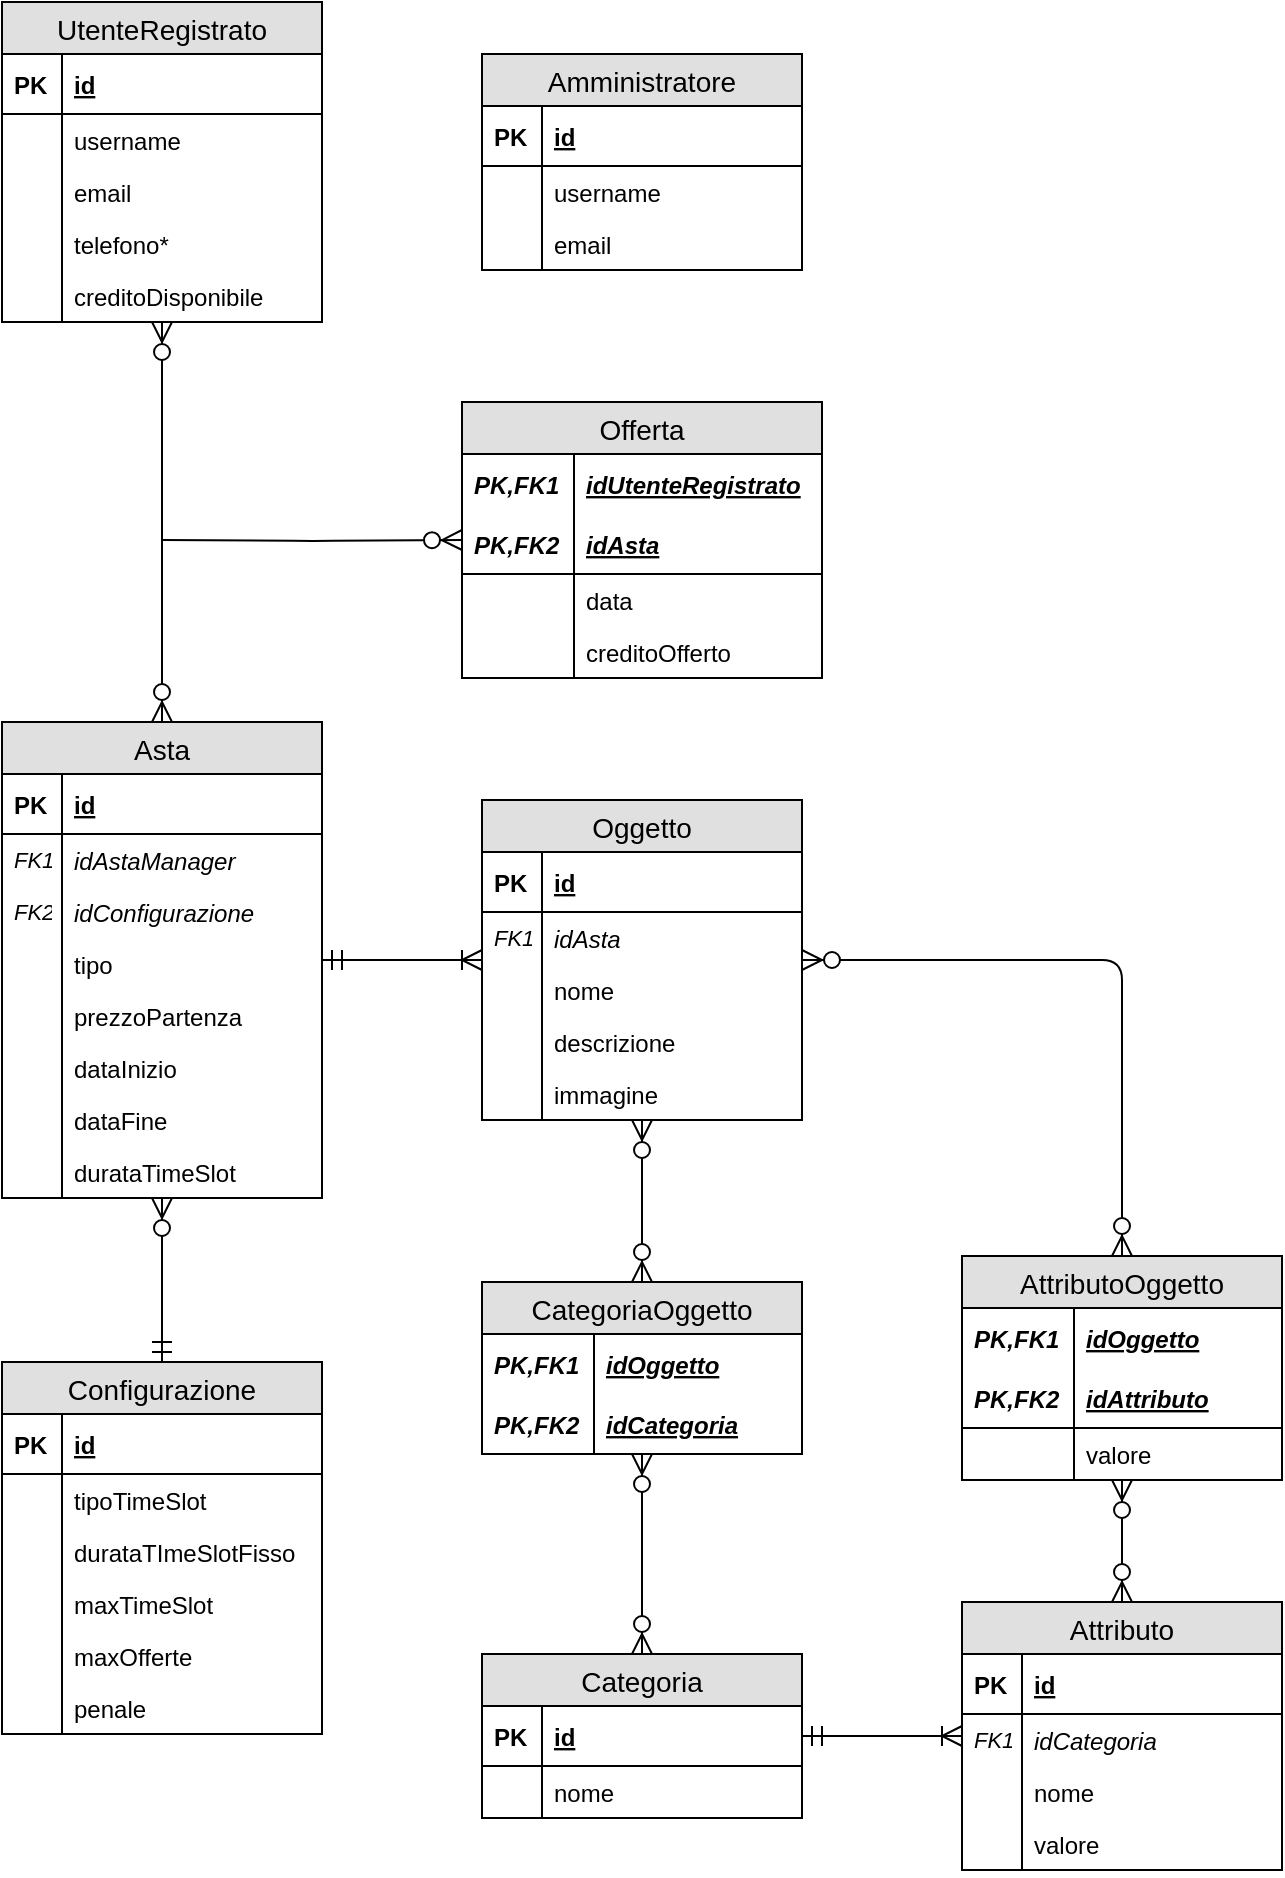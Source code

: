<mxfile version="12.7.2" type="device"><diagram id="C5RBs43oDa-KdzZeNtuy" name="Page-1"><mxGraphModel dx="868" dy="457" grid="1" gridSize="10" guides="1" tooltips="1" connect="1" arrows="1" fold="1" page="1" pageScale="1" pageWidth="827" pageHeight="1169" math="0" shadow="0"><root><mxCell id="WIyWlLk6GJQsqaUBKTNV-0"/><mxCell id="WIyWlLk6GJQsqaUBKTNV-1" parent="WIyWlLk6GJQsqaUBKTNV-0"/><mxCell id="tGRPz1rFkLAuQkb3F8Mq-1" value="UtenteRegistrato" style="swimlane;fontStyle=0;childLayout=stackLayout;horizontal=1;startSize=26;fillColor=#e0e0e0;horizontalStack=0;resizeParent=1;resizeParentMax=0;resizeLast=0;collapsible=1;marginBottom=0;swimlaneFillColor=#ffffff;align=center;fontSize=14;" vertex="1" parent="WIyWlLk6GJQsqaUBKTNV-1"><mxGeometry x="40" y="40" width="160" height="160" as="geometry"><mxRectangle x="160" y="270" width="140" height="26" as="alternateBounds"/></mxGeometry></mxCell><mxCell id="tGRPz1rFkLAuQkb3F8Mq-2" value="id" style="shape=partialRectangle;top=0;left=0;right=0;bottom=1;align=left;verticalAlign=middle;fillColor=none;spacingLeft=34;spacingRight=4;overflow=hidden;rotatable=0;points=[[0,0.5],[1,0.5]];portConstraint=eastwest;dropTarget=0;fontStyle=5;fontSize=12;" vertex="1" parent="tGRPz1rFkLAuQkb3F8Mq-1"><mxGeometry y="26" width="160" height="30" as="geometry"/></mxCell><mxCell id="tGRPz1rFkLAuQkb3F8Mq-3" value="PK" style="shape=partialRectangle;top=0;left=0;bottom=0;fillColor=none;align=left;verticalAlign=middle;spacingLeft=4;spacingRight=4;overflow=hidden;rotatable=0;points=[];portConstraint=eastwest;part=1;fontSize=12;fontStyle=1" vertex="1" connectable="0" parent="tGRPz1rFkLAuQkb3F8Mq-2"><mxGeometry width="30" height="30" as="geometry"/></mxCell><mxCell id="tGRPz1rFkLAuQkb3F8Mq-4" value="username" style="shape=partialRectangle;top=0;left=0;right=0;bottom=0;align=left;verticalAlign=top;fillColor=none;spacingLeft=34;spacingRight=4;overflow=hidden;rotatable=0;points=[[0,0.5],[1,0.5]];portConstraint=eastwest;dropTarget=0;fontSize=12;" vertex="1" parent="tGRPz1rFkLAuQkb3F8Mq-1"><mxGeometry y="56" width="160" height="26" as="geometry"/></mxCell><mxCell id="tGRPz1rFkLAuQkb3F8Mq-5" value="" style="shape=partialRectangle;top=0;left=0;bottom=0;fillColor=none;align=left;verticalAlign=top;spacingLeft=4;spacingRight=4;overflow=hidden;rotatable=0;points=[];portConstraint=eastwest;part=1;fontSize=12;" vertex="1" connectable="0" parent="tGRPz1rFkLAuQkb3F8Mq-4"><mxGeometry width="30" height="26" as="geometry"/></mxCell><mxCell id="tGRPz1rFkLAuQkb3F8Mq-6" value="email" style="shape=partialRectangle;top=0;left=0;right=0;bottom=0;align=left;verticalAlign=top;fillColor=none;spacingLeft=34;spacingRight=4;overflow=hidden;rotatable=0;points=[[0,0.5],[1,0.5]];portConstraint=eastwest;dropTarget=0;fontSize=12;" vertex="1" parent="tGRPz1rFkLAuQkb3F8Mq-1"><mxGeometry y="82" width="160" height="26" as="geometry"/></mxCell><mxCell id="tGRPz1rFkLAuQkb3F8Mq-7" value="" style="shape=partialRectangle;top=0;left=0;bottom=0;fillColor=none;align=left;verticalAlign=top;spacingLeft=4;spacingRight=4;overflow=hidden;rotatable=0;points=[];portConstraint=eastwest;part=1;fontSize=12;" vertex="1" connectable="0" parent="tGRPz1rFkLAuQkb3F8Mq-6"><mxGeometry width="30" height="26" as="geometry"/></mxCell><mxCell id="tGRPz1rFkLAuQkb3F8Mq-8" value="telefono*" style="shape=partialRectangle;top=0;left=0;right=0;bottom=0;align=left;verticalAlign=top;fillColor=none;spacingLeft=34;spacingRight=4;overflow=hidden;rotatable=0;points=[[0,0.5],[1,0.5]];portConstraint=eastwest;dropTarget=0;fontSize=12;" vertex="1" parent="tGRPz1rFkLAuQkb3F8Mq-1"><mxGeometry y="108" width="160" height="26" as="geometry"/></mxCell><mxCell id="tGRPz1rFkLAuQkb3F8Mq-9" value="" style="shape=partialRectangle;top=0;left=0;bottom=0;fillColor=none;align=left;verticalAlign=top;spacingLeft=4;spacingRight=4;overflow=hidden;rotatable=0;points=[];portConstraint=eastwest;part=1;fontSize=12;" vertex="1" connectable="0" parent="tGRPz1rFkLAuQkb3F8Mq-8"><mxGeometry width="30" height="26" as="geometry"/></mxCell><mxCell id="tGRPz1rFkLAuQkb3F8Mq-180" value="creditoDisponibile" style="shape=partialRectangle;top=0;left=0;right=0;bottom=0;align=left;verticalAlign=top;fillColor=none;spacingLeft=34;spacingRight=4;overflow=hidden;rotatable=0;points=[[0,0.5],[1,0.5]];portConstraint=eastwest;dropTarget=0;fontSize=12;" vertex="1" parent="tGRPz1rFkLAuQkb3F8Mq-1"><mxGeometry y="134" width="160" height="26" as="geometry"/></mxCell><mxCell id="tGRPz1rFkLAuQkb3F8Mq-181" value="" style="shape=partialRectangle;top=0;left=0;bottom=0;fillColor=none;align=left;verticalAlign=top;spacingLeft=4;spacingRight=4;overflow=hidden;rotatable=0;points=[];portConstraint=eastwest;part=1;fontSize=12;" vertex="1" connectable="0" parent="tGRPz1rFkLAuQkb3F8Mq-180"><mxGeometry width="30" height="26" as="geometry"/></mxCell><mxCell id="tGRPz1rFkLAuQkb3F8Mq-12" value="Amministratore" style="swimlane;fontStyle=0;childLayout=stackLayout;horizontal=1;startSize=26;fillColor=#e0e0e0;horizontalStack=0;resizeParent=1;resizeParentMax=0;resizeLast=0;collapsible=1;marginBottom=0;swimlaneFillColor=#ffffff;align=center;fontSize=14;" vertex="1" parent="WIyWlLk6GJQsqaUBKTNV-1"><mxGeometry x="280" y="66" width="160" height="108" as="geometry"/></mxCell><mxCell id="tGRPz1rFkLAuQkb3F8Mq-13" value="id" style="shape=partialRectangle;top=0;left=0;right=0;bottom=1;align=left;verticalAlign=middle;fillColor=none;spacingLeft=34;spacingRight=4;overflow=hidden;rotatable=0;points=[[0,0.5],[1,0.5]];portConstraint=eastwest;dropTarget=0;fontStyle=5;fontSize=12;" vertex="1" parent="tGRPz1rFkLAuQkb3F8Mq-12"><mxGeometry y="26" width="160" height="30" as="geometry"/></mxCell><mxCell id="tGRPz1rFkLAuQkb3F8Mq-14" value="PK" style="shape=partialRectangle;top=0;left=0;bottom=0;fillColor=none;align=left;verticalAlign=middle;spacingLeft=4;spacingRight=4;overflow=hidden;rotatable=0;points=[];portConstraint=eastwest;part=1;fontSize=12;fontStyle=1" vertex="1" connectable="0" parent="tGRPz1rFkLAuQkb3F8Mq-13"><mxGeometry width="30" height="30" as="geometry"/></mxCell><mxCell id="tGRPz1rFkLAuQkb3F8Mq-15" value="username" style="shape=partialRectangle;top=0;left=0;right=0;bottom=0;align=left;verticalAlign=top;fillColor=none;spacingLeft=34;spacingRight=4;overflow=hidden;rotatable=0;points=[[0,0.5],[1,0.5]];portConstraint=eastwest;dropTarget=0;fontSize=12;" vertex="1" parent="tGRPz1rFkLAuQkb3F8Mq-12"><mxGeometry y="56" width="160" height="26" as="geometry"/></mxCell><mxCell id="tGRPz1rFkLAuQkb3F8Mq-16" value="" style="shape=partialRectangle;top=0;left=0;bottom=0;fillColor=none;align=left;verticalAlign=top;spacingLeft=4;spacingRight=4;overflow=hidden;rotatable=0;points=[];portConstraint=eastwest;part=1;fontSize=12;" vertex="1" connectable="0" parent="tGRPz1rFkLAuQkb3F8Mq-15"><mxGeometry width="30" height="26" as="geometry"/></mxCell><mxCell id="tGRPz1rFkLAuQkb3F8Mq-17" value="email" style="shape=partialRectangle;top=0;left=0;right=0;bottom=0;align=left;verticalAlign=top;fillColor=none;spacingLeft=34;spacingRight=4;overflow=hidden;rotatable=0;points=[[0,0.5],[1,0.5]];portConstraint=eastwest;dropTarget=0;fontSize=12;" vertex="1" parent="tGRPz1rFkLAuQkb3F8Mq-12"><mxGeometry y="82" width="160" height="26" as="geometry"/></mxCell><mxCell id="tGRPz1rFkLAuQkb3F8Mq-18" value="" style="shape=partialRectangle;top=0;left=0;bottom=0;fillColor=none;align=left;verticalAlign=top;spacingLeft=4;spacingRight=4;overflow=hidden;rotatable=0;points=[];portConstraint=eastwest;part=1;fontSize=12;" vertex="1" connectable="0" parent="tGRPz1rFkLAuQkb3F8Mq-17"><mxGeometry width="30" height="26" as="geometry"/></mxCell><mxCell id="tGRPz1rFkLAuQkb3F8Mq-158" value="Asta" style="swimlane;fontStyle=0;childLayout=stackLayout;horizontal=1;startSize=26;fillColor=#e0e0e0;horizontalStack=0;resizeParent=1;resizeParentMax=0;resizeLast=0;collapsible=1;marginBottom=0;swimlaneFillColor=#ffffff;align=center;fontSize=14;" vertex="1" parent="WIyWlLk6GJQsqaUBKTNV-1"><mxGeometry x="40" y="400" width="160" height="238" as="geometry"/></mxCell><mxCell id="tGRPz1rFkLAuQkb3F8Mq-159" value="id" style="shape=partialRectangle;top=0;left=0;right=0;bottom=1;align=left;verticalAlign=middle;fillColor=none;spacingLeft=34;spacingRight=4;overflow=hidden;rotatable=0;points=[[0,0.5],[1,0.5]];portConstraint=eastwest;dropTarget=0;fontStyle=5;fontSize=12;" vertex="1" parent="tGRPz1rFkLAuQkb3F8Mq-158"><mxGeometry y="26" width="160" height="30" as="geometry"/></mxCell><mxCell id="tGRPz1rFkLAuQkb3F8Mq-160" value="PK" style="shape=partialRectangle;top=0;left=0;bottom=0;fillColor=none;align=left;verticalAlign=middle;spacingLeft=4;spacingRight=4;overflow=hidden;rotatable=0;points=[];portConstraint=eastwest;part=1;fontSize=12;fontStyle=1" vertex="1" connectable="0" parent="tGRPz1rFkLAuQkb3F8Mq-159"><mxGeometry width="30" height="30" as="geometry"/></mxCell><mxCell id="tGRPz1rFkLAuQkb3F8Mq-214" value="idAstaManager" style="shape=partialRectangle;top=0;left=0;right=0;bottom=0;align=left;verticalAlign=top;fillColor=none;spacingLeft=34;spacingRight=4;overflow=hidden;rotatable=0;points=[[0,0.5],[1,0.5]];portConstraint=eastwest;dropTarget=0;fontSize=12;fontStyle=2" vertex="1" parent="tGRPz1rFkLAuQkb3F8Mq-158"><mxGeometry y="56" width="160" height="26" as="geometry"/></mxCell><mxCell id="tGRPz1rFkLAuQkb3F8Mq-215" value="FK1" style="shape=partialRectangle;top=0;left=0;bottom=0;fillColor=none;align=left;verticalAlign=top;spacingLeft=4;spacingRight=4;overflow=hidden;rotatable=0;points=[];portConstraint=eastwest;part=1;fontSize=11;fontStyle=2" vertex="1" connectable="0" parent="tGRPz1rFkLAuQkb3F8Mq-214"><mxGeometry width="30" height="26" as="geometry"/></mxCell><mxCell id="tGRPz1rFkLAuQkb3F8Mq-216" value="idConfigurazione" style="shape=partialRectangle;top=0;left=0;right=0;bottom=0;align=left;verticalAlign=top;fillColor=none;spacingLeft=34;spacingRight=4;overflow=hidden;rotatable=0;points=[[0,0.5],[1,0.5]];portConstraint=eastwest;dropTarget=0;fontSize=12;fontStyle=2" vertex="1" parent="tGRPz1rFkLAuQkb3F8Mq-158"><mxGeometry y="82" width="160" height="26" as="geometry"/></mxCell><mxCell id="tGRPz1rFkLAuQkb3F8Mq-217" value="FK2" style="shape=partialRectangle;top=0;left=0;bottom=0;fillColor=none;align=left;verticalAlign=top;spacingLeft=4;spacingRight=4;overflow=hidden;rotatable=0;points=[];portConstraint=eastwest;part=1;fontSize=11;fontStyle=2" vertex="1" connectable="0" parent="tGRPz1rFkLAuQkb3F8Mq-216"><mxGeometry width="30" height="26" as="geometry"/></mxCell><mxCell id="tGRPz1rFkLAuQkb3F8Mq-161" value="tipo" style="shape=partialRectangle;top=0;left=0;right=0;bottom=0;align=left;verticalAlign=top;fillColor=none;spacingLeft=34;spacingRight=4;overflow=hidden;rotatable=0;points=[[0,0.5],[1,0.5]];portConstraint=eastwest;dropTarget=0;fontSize=12;" vertex="1" parent="tGRPz1rFkLAuQkb3F8Mq-158"><mxGeometry y="108" width="160" height="26" as="geometry"/></mxCell><mxCell id="tGRPz1rFkLAuQkb3F8Mq-162" value="" style="shape=partialRectangle;top=0;left=0;bottom=0;fillColor=none;align=left;verticalAlign=top;spacingLeft=4;spacingRight=4;overflow=hidden;rotatable=0;points=[];portConstraint=eastwest;part=1;fontSize=12;" vertex="1" connectable="0" parent="tGRPz1rFkLAuQkb3F8Mq-161"><mxGeometry width="30" height="26" as="geometry"/></mxCell><mxCell id="tGRPz1rFkLAuQkb3F8Mq-163" value="prezzoPartenza" style="shape=partialRectangle;top=0;left=0;right=0;bottom=0;align=left;verticalAlign=top;fillColor=none;spacingLeft=34;spacingRight=4;overflow=hidden;rotatable=0;points=[[0,0.5],[1,0.5]];portConstraint=eastwest;dropTarget=0;fontSize=12;" vertex="1" parent="tGRPz1rFkLAuQkb3F8Mq-158"><mxGeometry y="134" width="160" height="26" as="geometry"/></mxCell><mxCell id="tGRPz1rFkLAuQkb3F8Mq-164" value="" style="shape=partialRectangle;top=0;left=0;bottom=0;fillColor=none;align=left;verticalAlign=top;spacingLeft=4;spacingRight=4;overflow=hidden;rotatable=0;points=[];portConstraint=eastwest;part=1;fontSize=12;" vertex="1" connectable="0" parent="tGRPz1rFkLAuQkb3F8Mq-163"><mxGeometry width="30" height="26" as="geometry"/></mxCell><mxCell id="tGRPz1rFkLAuQkb3F8Mq-165" value="dataInizio" style="shape=partialRectangle;top=0;left=0;right=0;bottom=0;align=left;verticalAlign=top;fillColor=none;spacingLeft=34;spacingRight=4;overflow=hidden;rotatable=0;points=[[0,0.5],[1,0.5]];portConstraint=eastwest;dropTarget=0;fontSize=12;" vertex="1" parent="tGRPz1rFkLAuQkb3F8Mq-158"><mxGeometry y="160" width="160" height="26" as="geometry"/></mxCell><mxCell id="tGRPz1rFkLAuQkb3F8Mq-166" value="" style="shape=partialRectangle;top=0;left=0;bottom=0;fillColor=none;align=left;verticalAlign=top;spacingLeft=4;spacingRight=4;overflow=hidden;rotatable=0;points=[];portConstraint=eastwest;part=1;fontSize=12;" vertex="1" connectable="0" parent="tGRPz1rFkLAuQkb3F8Mq-165"><mxGeometry width="30" height="26" as="geometry"/></mxCell><mxCell id="tGRPz1rFkLAuQkb3F8Mq-191" value="dataFine" style="shape=partialRectangle;top=0;left=0;right=0;bottom=0;align=left;verticalAlign=top;fillColor=none;spacingLeft=34;spacingRight=4;overflow=hidden;rotatable=0;points=[[0,0.5],[1,0.5]];portConstraint=eastwest;dropTarget=0;fontSize=12;" vertex="1" parent="tGRPz1rFkLAuQkb3F8Mq-158"><mxGeometry y="186" width="160" height="26" as="geometry"/></mxCell><mxCell id="tGRPz1rFkLAuQkb3F8Mq-192" value="" style="shape=partialRectangle;top=0;left=0;bottom=0;fillColor=none;align=left;verticalAlign=top;spacingLeft=4;spacingRight=4;overflow=hidden;rotatable=0;points=[];portConstraint=eastwest;part=1;fontSize=12;" vertex="1" connectable="0" parent="tGRPz1rFkLAuQkb3F8Mq-191"><mxGeometry width="30" height="26" as="geometry"/></mxCell><mxCell id="tGRPz1rFkLAuQkb3F8Mq-193" value="durataTimeSlot" style="shape=partialRectangle;top=0;left=0;right=0;bottom=0;align=left;verticalAlign=top;fillColor=none;spacingLeft=34;spacingRight=4;overflow=hidden;rotatable=0;points=[[0,0.5],[1,0.5]];portConstraint=eastwest;dropTarget=0;fontSize=12;" vertex="1" parent="tGRPz1rFkLAuQkb3F8Mq-158"><mxGeometry y="212" width="160" height="26" as="geometry"/></mxCell><mxCell id="tGRPz1rFkLAuQkb3F8Mq-194" value="" style="shape=partialRectangle;top=0;left=0;bottom=0;fillColor=none;align=left;verticalAlign=top;spacingLeft=4;spacingRight=4;overflow=hidden;rotatable=0;points=[];portConstraint=eastwest;part=1;fontSize=12;" vertex="1" connectable="0" parent="tGRPz1rFkLAuQkb3F8Mq-193"><mxGeometry width="30" height="26" as="geometry"/></mxCell><mxCell id="tGRPz1rFkLAuQkb3F8Mq-182" value="Offerta" style="swimlane;fontStyle=0;childLayout=stackLayout;horizontal=1;startSize=26;fillColor=#e0e0e0;horizontalStack=0;resizeParent=1;resizeParentMax=0;resizeLast=0;collapsible=1;marginBottom=0;swimlaneFillColor=#ffffff;align=center;fontSize=14;" vertex="1" parent="WIyWlLk6GJQsqaUBKTNV-1"><mxGeometry x="270" y="240" width="180" height="138" as="geometry"/></mxCell><mxCell id="tGRPz1rFkLAuQkb3F8Mq-183" value="idUtenteRegistrato" style="shape=partialRectangle;top=0;left=0;right=0;bottom=0;align=left;verticalAlign=middle;fillColor=none;spacingLeft=60;spacingRight=4;overflow=hidden;rotatable=0;points=[[0,0.5],[1,0.5]];portConstraint=eastwest;dropTarget=0;fontStyle=7;fontSize=12;" vertex="1" parent="tGRPz1rFkLAuQkb3F8Mq-182"><mxGeometry y="26" width="180" height="30" as="geometry"/></mxCell><mxCell id="tGRPz1rFkLAuQkb3F8Mq-184" value="PK,FK1" style="shape=partialRectangle;fontStyle=3;top=0;left=0;bottom=0;fillColor=none;align=left;verticalAlign=middle;spacingLeft=4;spacingRight=4;overflow=hidden;rotatable=0;points=[];portConstraint=eastwest;part=1;fontSize=12;" vertex="1" connectable="0" parent="tGRPz1rFkLAuQkb3F8Mq-183"><mxGeometry width="56" height="30" as="geometry"/></mxCell><mxCell id="tGRPz1rFkLAuQkb3F8Mq-185" value="idAsta" style="shape=partialRectangle;top=0;left=0;right=0;bottom=1;align=left;verticalAlign=middle;fillColor=none;spacingLeft=60;spacingRight=4;overflow=hidden;rotatable=0;points=[[0,0.5],[1,0.5]];portConstraint=eastwest;dropTarget=0;fontStyle=7;fontSize=12;" vertex="1" parent="tGRPz1rFkLAuQkb3F8Mq-182"><mxGeometry y="56" width="180" height="30" as="geometry"/></mxCell><mxCell id="tGRPz1rFkLAuQkb3F8Mq-186" value="PK,FK2" style="shape=partialRectangle;fontStyle=3;top=0;left=0;bottom=0;fillColor=none;align=left;verticalAlign=middle;spacingLeft=4;spacingRight=4;overflow=hidden;rotatable=0;points=[];portConstraint=eastwest;part=1;fontSize=12;" vertex="1" connectable="0" parent="tGRPz1rFkLAuQkb3F8Mq-185"><mxGeometry width="56" height="30" as="geometry"/></mxCell><mxCell id="tGRPz1rFkLAuQkb3F8Mq-187" value="data" style="shape=partialRectangle;top=0;left=0;right=0;bottom=0;align=left;verticalAlign=top;fillColor=none;spacingLeft=60;spacingRight=4;overflow=hidden;rotatable=0;points=[[0,0.5],[1,0.5]];portConstraint=eastwest;dropTarget=0;fontSize=12;" vertex="1" parent="tGRPz1rFkLAuQkb3F8Mq-182"><mxGeometry y="86" width="180" height="26" as="geometry"/></mxCell><mxCell id="tGRPz1rFkLAuQkb3F8Mq-188" value="" style="shape=partialRectangle;top=0;left=0;bottom=0;fillColor=none;align=left;verticalAlign=top;spacingLeft=4;spacingRight=4;overflow=hidden;rotatable=0;points=[];portConstraint=eastwest;part=1;fontSize=12;" vertex="1" connectable="0" parent="tGRPz1rFkLAuQkb3F8Mq-187"><mxGeometry width="56" height="26" as="geometry"/></mxCell><mxCell id="tGRPz1rFkLAuQkb3F8Mq-189" value="creditoOfferto" style="shape=partialRectangle;top=0;left=0;right=0;bottom=0;align=left;verticalAlign=top;fillColor=none;spacingLeft=60;spacingRight=4;overflow=hidden;rotatable=0;points=[[0,0.5],[1,0.5]];portConstraint=eastwest;dropTarget=0;fontSize=12;" vertex="1" parent="tGRPz1rFkLAuQkb3F8Mq-182"><mxGeometry y="112" width="180" height="26" as="geometry"/></mxCell><mxCell id="tGRPz1rFkLAuQkb3F8Mq-190" value="" style="shape=partialRectangle;top=0;left=0;bottom=0;fillColor=none;align=left;verticalAlign=top;spacingLeft=4;spacingRight=4;overflow=hidden;rotatable=0;points=[];portConstraint=eastwest;part=1;fontSize=12;" vertex="1" connectable="0" parent="tGRPz1rFkLAuQkb3F8Mq-189"><mxGeometry width="56" height="26" as="geometry"/></mxCell><mxCell id="tGRPz1rFkLAuQkb3F8Mq-199" value="Configurazione" style="swimlane;fontStyle=0;childLayout=stackLayout;horizontal=1;startSize=26;fillColor=#e0e0e0;horizontalStack=0;resizeParent=1;resizeParentMax=0;resizeLast=0;collapsible=1;marginBottom=0;swimlaneFillColor=#ffffff;align=center;fontSize=14;" vertex="1" parent="WIyWlLk6GJQsqaUBKTNV-1"><mxGeometry x="40" y="720" width="160" height="186" as="geometry"/></mxCell><mxCell id="tGRPz1rFkLAuQkb3F8Mq-200" value="id" style="shape=partialRectangle;top=0;left=0;right=0;bottom=1;align=left;verticalAlign=middle;fillColor=none;spacingLeft=34;spacingRight=4;overflow=hidden;rotatable=0;points=[[0,0.5],[1,0.5]];portConstraint=eastwest;dropTarget=0;fontStyle=5;fontSize=12;" vertex="1" parent="tGRPz1rFkLAuQkb3F8Mq-199"><mxGeometry y="26" width="160" height="30" as="geometry"/></mxCell><mxCell id="tGRPz1rFkLAuQkb3F8Mq-201" value="PK" style="shape=partialRectangle;top=0;left=0;bottom=0;fillColor=none;align=left;verticalAlign=middle;spacingLeft=4;spacingRight=4;overflow=hidden;rotatable=0;points=[];portConstraint=eastwest;part=1;fontSize=12;fontStyle=1" vertex="1" connectable="0" parent="tGRPz1rFkLAuQkb3F8Mq-200"><mxGeometry width="30" height="30" as="geometry"/></mxCell><mxCell id="tGRPz1rFkLAuQkb3F8Mq-202" value="tipoTimeSlot" style="shape=partialRectangle;top=0;left=0;right=0;bottom=0;align=left;verticalAlign=top;fillColor=none;spacingLeft=34;spacingRight=4;overflow=hidden;rotatable=0;points=[[0,0.5],[1,0.5]];portConstraint=eastwest;dropTarget=0;fontSize=12;" vertex="1" parent="tGRPz1rFkLAuQkb3F8Mq-199"><mxGeometry y="56" width="160" height="26" as="geometry"/></mxCell><mxCell id="tGRPz1rFkLAuQkb3F8Mq-203" value="" style="shape=partialRectangle;top=0;left=0;bottom=0;fillColor=none;align=left;verticalAlign=top;spacingLeft=4;spacingRight=4;overflow=hidden;rotatable=0;points=[];portConstraint=eastwest;part=1;fontSize=12;" vertex="1" connectable="0" parent="tGRPz1rFkLAuQkb3F8Mq-202"><mxGeometry width="30" height="26" as="geometry"/></mxCell><mxCell id="tGRPz1rFkLAuQkb3F8Mq-204" value="durataTImeSlotFisso" style="shape=partialRectangle;top=0;left=0;right=0;bottom=0;align=left;verticalAlign=top;fillColor=none;spacingLeft=34;spacingRight=4;overflow=hidden;rotatable=0;points=[[0,0.5],[1,0.5]];portConstraint=eastwest;dropTarget=0;fontSize=12;" vertex="1" parent="tGRPz1rFkLAuQkb3F8Mq-199"><mxGeometry y="82" width="160" height="26" as="geometry"/></mxCell><mxCell id="tGRPz1rFkLAuQkb3F8Mq-205" value="" style="shape=partialRectangle;top=0;left=0;bottom=0;fillColor=none;align=left;verticalAlign=top;spacingLeft=4;spacingRight=4;overflow=hidden;rotatable=0;points=[];portConstraint=eastwest;part=1;fontSize=12;" vertex="1" connectable="0" parent="tGRPz1rFkLAuQkb3F8Mq-204"><mxGeometry width="30" height="26" as="geometry"/></mxCell><mxCell id="tGRPz1rFkLAuQkb3F8Mq-206" value="maxTimeSlot" style="shape=partialRectangle;top=0;left=0;right=0;bottom=0;align=left;verticalAlign=top;fillColor=none;spacingLeft=34;spacingRight=4;overflow=hidden;rotatable=0;points=[[0,0.5],[1,0.5]];portConstraint=eastwest;dropTarget=0;fontSize=12;" vertex="1" parent="tGRPz1rFkLAuQkb3F8Mq-199"><mxGeometry y="108" width="160" height="26" as="geometry"/></mxCell><mxCell id="tGRPz1rFkLAuQkb3F8Mq-207" value="" style="shape=partialRectangle;top=0;left=0;bottom=0;fillColor=none;align=left;verticalAlign=top;spacingLeft=4;spacingRight=4;overflow=hidden;rotatable=0;points=[];portConstraint=eastwest;part=1;fontSize=12;" vertex="1" connectable="0" parent="tGRPz1rFkLAuQkb3F8Mq-206"><mxGeometry width="30" height="26" as="geometry"/></mxCell><mxCell id="tGRPz1rFkLAuQkb3F8Mq-208" value="maxOfferte" style="shape=partialRectangle;top=0;left=0;right=0;bottom=0;align=left;verticalAlign=top;fillColor=none;spacingLeft=34;spacingRight=4;overflow=hidden;rotatable=0;points=[[0,0.5],[1,0.5]];portConstraint=eastwest;dropTarget=0;fontSize=12;" vertex="1" parent="tGRPz1rFkLAuQkb3F8Mq-199"><mxGeometry y="134" width="160" height="26" as="geometry"/></mxCell><mxCell id="tGRPz1rFkLAuQkb3F8Mq-209" value="" style="shape=partialRectangle;top=0;left=0;bottom=0;fillColor=none;align=left;verticalAlign=top;spacingLeft=4;spacingRight=4;overflow=hidden;rotatable=0;points=[];portConstraint=eastwest;part=1;fontSize=12;" vertex="1" connectable="0" parent="tGRPz1rFkLAuQkb3F8Mq-208"><mxGeometry width="30" height="26" as="geometry"/></mxCell><mxCell id="tGRPz1rFkLAuQkb3F8Mq-210" value="penale" style="shape=partialRectangle;top=0;left=0;right=0;bottom=0;align=left;verticalAlign=top;fillColor=none;spacingLeft=34;spacingRight=4;overflow=hidden;rotatable=0;points=[[0,0.5],[1,0.5]];portConstraint=eastwest;dropTarget=0;fontSize=12;" vertex="1" parent="tGRPz1rFkLAuQkb3F8Mq-199"><mxGeometry y="160" width="160" height="26" as="geometry"/></mxCell><mxCell id="tGRPz1rFkLAuQkb3F8Mq-211" value="" style="shape=partialRectangle;top=0;left=0;bottom=0;fillColor=none;align=left;verticalAlign=top;spacingLeft=4;spacingRight=4;overflow=hidden;rotatable=0;points=[];portConstraint=eastwest;part=1;fontSize=12;" vertex="1" connectable="0" parent="tGRPz1rFkLAuQkb3F8Mq-210"><mxGeometry width="30" height="26" as="geometry"/></mxCell><mxCell id="tGRPz1rFkLAuQkb3F8Mq-218" value="Oggetto" style="swimlane;fontStyle=0;childLayout=stackLayout;horizontal=1;startSize=26;fillColor=#e0e0e0;horizontalStack=0;resizeParent=1;resizeParentMax=0;resizeLast=0;collapsible=1;marginBottom=0;swimlaneFillColor=#ffffff;align=center;fontSize=14;" vertex="1" parent="WIyWlLk6GJQsqaUBKTNV-1"><mxGeometry x="280" y="439" width="160" height="160" as="geometry"/></mxCell><mxCell id="tGRPz1rFkLAuQkb3F8Mq-219" value="id" style="shape=partialRectangle;top=0;left=0;right=0;bottom=1;align=left;verticalAlign=middle;fillColor=none;spacingLeft=34;spacingRight=4;overflow=hidden;rotatable=0;points=[[0,0.5],[1,0.5]];portConstraint=eastwest;dropTarget=0;fontStyle=5;fontSize=12;" vertex="1" parent="tGRPz1rFkLAuQkb3F8Mq-218"><mxGeometry y="26" width="160" height="30" as="geometry"/></mxCell><mxCell id="tGRPz1rFkLAuQkb3F8Mq-220" value="PK" style="shape=partialRectangle;top=0;left=0;bottom=0;fillColor=none;align=left;verticalAlign=middle;spacingLeft=4;spacingRight=4;overflow=hidden;rotatable=0;points=[];portConstraint=eastwest;part=1;fontSize=12;fontStyle=1" vertex="1" connectable="0" parent="tGRPz1rFkLAuQkb3F8Mq-219"><mxGeometry width="30" height="30" as="geometry"/></mxCell><mxCell id="tGRPz1rFkLAuQkb3F8Mq-221" value="idAsta" style="shape=partialRectangle;top=0;left=0;right=0;bottom=0;align=left;verticalAlign=top;fillColor=none;spacingLeft=34;spacingRight=4;overflow=hidden;rotatable=0;points=[[0,0.5],[1,0.5]];portConstraint=eastwest;dropTarget=0;fontSize=12;fontStyle=2" vertex="1" parent="tGRPz1rFkLAuQkb3F8Mq-218"><mxGeometry y="56" width="160" height="26" as="geometry"/></mxCell><mxCell id="tGRPz1rFkLAuQkb3F8Mq-222" value="FK1" style="shape=partialRectangle;top=0;left=0;bottom=0;fillColor=none;align=left;verticalAlign=top;spacingLeft=4;spacingRight=4;overflow=hidden;rotatable=0;points=[];portConstraint=eastwest;part=1;fontSize=11;fontStyle=2" vertex="1" connectable="0" parent="tGRPz1rFkLAuQkb3F8Mq-221"><mxGeometry width="30" height="26" as="geometry"/></mxCell><mxCell id="tGRPz1rFkLAuQkb3F8Mq-251" value="nome" style="shape=partialRectangle;top=0;left=0;right=0;bottom=0;align=left;verticalAlign=top;fillColor=none;spacingLeft=34;spacingRight=4;overflow=hidden;rotatable=0;points=[[0,0.5],[1,0.5]];portConstraint=eastwest;dropTarget=0;fontSize=12;" vertex="1" parent="tGRPz1rFkLAuQkb3F8Mq-218"><mxGeometry y="82" width="160" height="26" as="geometry"/></mxCell><mxCell id="tGRPz1rFkLAuQkb3F8Mq-252" value="" style="shape=partialRectangle;top=0;left=0;bottom=0;fillColor=none;align=left;verticalAlign=top;spacingLeft=4;spacingRight=4;overflow=hidden;rotatable=0;points=[];portConstraint=eastwest;part=1;fontSize=12;" vertex="1" connectable="0" parent="tGRPz1rFkLAuQkb3F8Mq-251"><mxGeometry width="30" height="26" as="geometry"/></mxCell><mxCell id="tGRPz1rFkLAuQkb3F8Mq-223" value="descrizione" style="shape=partialRectangle;top=0;left=0;right=0;bottom=0;align=left;verticalAlign=top;fillColor=none;spacingLeft=34;spacingRight=4;overflow=hidden;rotatable=0;points=[[0,0.5],[1,0.5]];portConstraint=eastwest;dropTarget=0;fontSize=12;" vertex="1" parent="tGRPz1rFkLAuQkb3F8Mq-218"><mxGeometry y="108" width="160" height="26" as="geometry"/></mxCell><mxCell id="tGRPz1rFkLAuQkb3F8Mq-224" value="" style="shape=partialRectangle;top=0;left=0;bottom=0;fillColor=none;align=left;verticalAlign=top;spacingLeft=4;spacingRight=4;overflow=hidden;rotatable=0;points=[];portConstraint=eastwest;part=1;fontSize=12;" vertex="1" connectable="0" parent="tGRPz1rFkLAuQkb3F8Mq-223"><mxGeometry width="30" height="26" as="geometry"/></mxCell><mxCell id="tGRPz1rFkLAuQkb3F8Mq-225" value="immagine" style="shape=partialRectangle;top=0;left=0;right=0;bottom=0;align=left;verticalAlign=top;fillColor=none;spacingLeft=34;spacingRight=4;overflow=hidden;rotatable=0;points=[[0,0.5],[1,0.5]];portConstraint=eastwest;dropTarget=0;fontSize=12;" vertex="1" parent="tGRPz1rFkLAuQkb3F8Mq-218"><mxGeometry y="134" width="160" height="26" as="geometry"/></mxCell><mxCell id="tGRPz1rFkLAuQkb3F8Mq-226" value="" style="shape=partialRectangle;top=0;left=0;bottom=0;fillColor=none;align=left;verticalAlign=top;spacingLeft=4;spacingRight=4;overflow=hidden;rotatable=0;points=[];portConstraint=eastwest;part=1;fontSize=12;" vertex="1" connectable="0" parent="tGRPz1rFkLAuQkb3F8Mq-225"><mxGeometry width="30" height="26" as="geometry"/></mxCell><mxCell id="tGRPz1rFkLAuQkb3F8Mq-229" value="Categoria" style="swimlane;fontStyle=0;childLayout=stackLayout;horizontal=1;startSize=26;fillColor=#e0e0e0;horizontalStack=0;resizeParent=1;resizeParentMax=0;resizeLast=0;collapsible=1;marginBottom=0;swimlaneFillColor=#ffffff;align=center;fontSize=14;" vertex="1" parent="WIyWlLk6GJQsqaUBKTNV-1"><mxGeometry x="280" y="866" width="160" height="82" as="geometry"/></mxCell><mxCell id="tGRPz1rFkLAuQkb3F8Mq-230" value="id" style="shape=partialRectangle;top=0;left=0;right=0;bottom=1;align=left;verticalAlign=middle;fillColor=none;spacingLeft=34;spacingRight=4;overflow=hidden;rotatable=0;points=[[0,0.5],[1,0.5]];portConstraint=eastwest;dropTarget=0;fontStyle=5;fontSize=12;" vertex="1" parent="tGRPz1rFkLAuQkb3F8Mq-229"><mxGeometry y="26" width="160" height="30" as="geometry"/></mxCell><mxCell id="tGRPz1rFkLAuQkb3F8Mq-231" value="PK" style="shape=partialRectangle;top=0;left=0;bottom=0;fillColor=none;align=left;verticalAlign=middle;spacingLeft=4;spacingRight=4;overflow=hidden;rotatable=0;points=[];portConstraint=eastwest;part=1;fontSize=12;fontStyle=1" vertex="1" connectable="0" parent="tGRPz1rFkLAuQkb3F8Mq-230"><mxGeometry width="30" height="30" as="geometry"/></mxCell><mxCell id="tGRPz1rFkLAuQkb3F8Mq-232" value="nome" style="shape=partialRectangle;top=0;left=0;right=0;bottom=0;align=left;verticalAlign=top;fillColor=none;spacingLeft=34;spacingRight=4;overflow=hidden;rotatable=0;points=[[0,0.5],[1,0.5]];portConstraint=eastwest;dropTarget=0;fontSize=12;" vertex="1" parent="tGRPz1rFkLAuQkb3F8Mq-229"><mxGeometry y="56" width="160" height="26" as="geometry"/></mxCell><mxCell id="tGRPz1rFkLAuQkb3F8Mq-233" value="" style="shape=partialRectangle;top=0;left=0;bottom=0;fillColor=none;align=left;verticalAlign=top;spacingLeft=4;spacingRight=4;overflow=hidden;rotatable=0;points=[];portConstraint=eastwest;part=1;fontSize=12;" vertex="1" connectable="0" parent="tGRPz1rFkLAuQkb3F8Mq-232"><mxGeometry width="30" height="26" as="geometry"/></mxCell><mxCell id="tGRPz1rFkLAuQkb3F8Mq-240" value="Attributo" style="swimlane;fontStyle=0;childLayout=stackLayout;horizontal=1;startSize=26;fillColor=#e0e0e0;horizontalStack=0;resizeParent=1;resizeParentMax=0;resizeLast=0;collapsible=1;marginBottom=0;swimlaneFillColor=#ffffff;align=center;fontSize=14;" vertex="1" parent="WIyWlLk6GJQsqaUBKTNV-1"><mxGeometry x="520" y="840" width="160" height="134" as="geometry"/></mxCell><mxCell id="tGRPz1rFkLAuQkb3F8Mq-241" value="id" style="shape=partialRectangle;top=0;left=0;right=0;bottom=1;align=left;verticalAlign=middle;fillColor=none;spacingLeft=34;spacingRight=4;overflow=hidden;rotatable=0;points=[[0,0.5],[1,0.5]];portConstraint=eastwest;dropTarget=0;fontStyle=5;fontSize=12;" vertex="1" parent="tGRPz1rFkLAuQkb3F8Mq-240"><mxGeometry y="26" width="160" height="30" as="geometry"/></mxCell><mxCell id="tGRPz1rFkLAuQkb3F8Mq-242" value="PK" style="shape=partialRectangle;top=0;left=0;bottom=0;fillColor=none;align=left;verticalAlign=middle;spacingLeft=4;spacingRight=4;overflow=hidden;rotatable=0;points=[];portConstraint=eastwest;part=1;fontSize=12;fontStyle=1" vertex="1" connectable="0" parent="tGRPz1rFkLAuQkb3F8Mq-241"><mxGeometry width="30" height="30" as="geometry"/></mxCell><mxCell id="tGRPz1rFkLAuQkb3F8Mq-243" value="idCategoria" style="shape=partialRectangle;top=0;left=0;right=0;bottom=0;align=left;verticalAlign=top;fillColor=none;spacingLeft=34;spacingRight=4;overflow=hidden;rotatable=0;points=[[0,0.5],[1,0.5]];portConstraint=eastwest;dropTarget=0;fontSize=12;fontStyle=2" vertex="1" parent="tGRPz1rFkLAuQkb3F8Mq-240"><mxGeometry y="56" width="160" height="26" as="geometry"/></mxCell><mxCell id="tGRPz1rFkLAuQkb3F8Mq-244" value="FK1" style="shape=partialRectangle;top=0;left=0;bottom=0;fillColor=none;align=left;verticalAlign=top;spacingLeft=4;spacingRight=4;overflow=hidden;rotatable=0;points=[];portConstraint=eastwest;part=1;fontSize=11;fontStyle=2" vertex="1" connectable="0" parent="tGRPz1rFkLAuQkb3F8Mq-243"><mxGeometry width="30" height="26" as="geometry"/></mxCell><mxCell id="tGRPz1rFkLAuQkb3F8Mq-253" value="nome" style="shape=partialRectangle;top=0;left=0;right=0;bottom=0;align=left;verticalAlign=top;fillColor=none;spacingLeft=34;spacingRight=4;overflow=hidden;rotatable=0;points=[[0,0.5],[1,0.5]];portConstraint=eastwest;dropTarget=0;fontSize=12;" vertex="1" parent="tGRPz1rFkLAuQkb3F8Mq-240"><mxGeometry y="82" width="160" height="26" as="geometry"/></mxCell><mxCell id="tGRPz1rFkLAuQkb3F8Mq-254" value="" style="shape=partialRectangle;top=0;left=0;bottom=0;fillColor=none;align=left;verticalAlign=top;spacingLeft=4;spacingRight=4;overflow=hidden;rotatable=0;points=[];portConstraint=eastwest;part=1;fontSize=12;" vertex="1" connectable="0" parent="tGRPz1rFkLAuQkb3F8Mq-253"><mxGeometry width="30" height="26" as="geometry"/></mxCell><mxCell id="tGRPz1rFkLAuQkb3F8Mq-245" value="valore" style="shape=partialRectangle;top=0;left=0;right=0;bottom=0;align=left;verticalAlign=top;fillColor=none;spacingLeft=34;spacingRight=4;overflow=hidden;rotatable=0;points=[[0,0.5],[1,0.5]];portConstraint=eastwest;dropTarget=0;fontSize=12;" vertex="1" parent="tGRPz1rFkLAuQkb3F8Mq-240"><mxGeometry y="108" width="160" height="26" as="geometry"/></mxCell><mxCell id="tGRPz1rFkLAuQkb3F8Mq-246" value="" style="shape=partialRectangle;top=0;left=0;bottom=0;fillColor=none;align=left;verticalAlign=top;spacingLeft=4;spacingRight=4;overflow=hidden;rotatable=0;points=[];portConstraint=eastwest;part=1;fontSize=12;" vertex="1" connectable="0" parent="tGRPz1rFkLAuQkb3F8Mq-245"><mxGeometry width="30" height="26" as="geometry"/></mxCell><mxCell id="tGRPz1rFkLAuQkb3F8Mq-255" value="AttributoOggetto" style="swimlane;fontStyle=0;childLayout=stackLayout;horizontal=1;startSize=26;fillColor=#e0e0e0;horizontalStack=0;resizeParent=1;resizeParentMax=0;resizeLast=0;collapsible=1;marginBottom=0;swimlaneFillColor=#ffffff;align=center;fontSize=14;" vertex="1" parent="WIyWlLk6GJQsqaUBKTNV-1"><mxGeometry x="520" y="667" width="160" height="112" as="geometry"/></mxCell><mxCell id="tGRPz1rFkLAuQkb3F8Mq-256" value="idOggetto" style="shape=partialRectangle;top=0;left=0;right=0;bottom=0;align=left;verticalAlign=middle;fillColor=none;spacingLeft=60;spacingRight=4;overflow=hidden;rotatable=0;points=[[0,0.5],[1,0.5]];portConstraint=eastwest;dropTarget=0;fontStyle=7;fontSize=12;" vertex="1" parent="tGRPz1rFkLAuQkb3F8Mq-255"><mxGeometry y="26" width="160" height="30" as="geometry"/></mxCell><mxCell id="tGRPz1rFkLAuQkb3F8Mq-257" value="PK,FK1" style="shape=partialRectangle;fontStyle=3;top=0;left=0;bottom=0;fillColor=none;align=left;verticalAlign=middle;spacingLeft=4;spacingRight=4;overflow=hidden;rotatable=0;points=[];portConstraint=eastwest;part=1;fontSize=12;" vertex="1" connectable="0" parent="tGRPz1rFkLAuQkb3F8Mq-256"><mxGeometry width="56" height="30" as="geometry"/></mxCell><mxCell id="tGRPz1rFkLAuQkb3F8Mq-258" value="idAttributo" style="shape=partialRectangle;top=0;left=0;right=0;bottom=1;align=left;verticalAlign=middle;fillColor=none;spacingLeft=60;spacingRight=4;overflow=hidden;rotatable=0;points=[[0,0.5],[1,0.5]];portConstraint=eastwest;dropTarget=0;fontStyle=7;fontSize=12;" vertex="1" parent="tGRPz1rFkLAuQkb3F8Mq-255"><mxGeometry y="56" width="160" height="30" as="geometry"/></mxCell><mxCell id="tGRPz1rFkLAuQkb3F8Mq-259" value="PK,FK2" style="shape=partialRectangle;fontStyle=3;top=0;left=0;bottom=0;fillColor=none;align=left;verticalAlign=middle;spacingLeft=4;spacingRight=4;overflow=hidden;rotatable=0;points=[];portConstraint=eastwest;part=1;fontSize=12;" vertex="1" connectable="0" parent="tGRPz1rFkLAuQkb3F8Mq-258"><mxGeometry width="56" height="30" as="geometry"/></mxCell><mxCell id="tGRPz1rFkLAuQkb3F8Mq-260" value="valore" style="shape=partialRectangle;top=0;left=0;right=0;bottom=0;align=left;verticalAlign=top;fillColor=none;spacingLeft=60;spacingRight=4;overflow=hidden;rotatable=0;points=[[0,0.5],[1,0.5]];portConstraint=eastwest;dropTarget=0;fontSize=12;" vertex="1" parent="tGRPz1rFkLAuQkb3F8Mq-255"><mxGeometry y="86" width="160" height="26" as="geometry"/></mxCell><mxCell id="tGRPz1rFkLAuQkb3F8Mq-261" value="" style="shape=partialRectangle;top=0;left=0;bottom=0;fillColor=none;align=left;verticalAlign=top;spacingLeft=4;spacingRight=4;overflow=hidden;rotatable=0;points=[];portConstraint=eastwest;part=1;fontSize=12;" vertex="1" connectable="0" parent="tGRPz1rFkLAuQkb3F8Mq-260"><mxGeometry width="56" height="26" as="geometry"/></mxCell><mxCell id="tGRPz1rFkLAuQkb3F8Mq-262" value="CategoriaOggetto" style="swimlane;fontStyle=0;childLayout=stackLayout;horizontal=1;startSize=26;fillColor=#e0e0e0;horizontalStack=0;resizeParent=1;resizeParentMax=0;resizeLast=0;collapsible=1;marginBottom=0;swimlaneFillColor=#ffffff;align=center;fontSize=14;" vertex="1" parent="WIyWlLk6GJQsqaUBKTNV-1"><mxGeometry x="280" y="680" width="160" height="86" as="geometry"/></mxCell><mxCell id="tGRPz1rFkLAuQkb3F8Mq-263" value="idOggetto" style="shape=partialRectangle;top=0;left=0;right=0;bottom=0;align=left;verticalAlign=middle;fillColor=none;spacingLeft=60;spacingRight=4;overflow=hidden;rotatable=0;points=[[0,0.5],[1,0.5]];portConstraint=eastwest;dropTarget=0;fontStyle=7;fontSize=12;" vertex="1" parent="tGRPz1rFkLAuQkb3F8Mq-262"><mxGeometry y="26" width="160" height="30" as="geometry"/></mxCell><mxCell id="tGRPz1rFkLAuQkb3F8Mq-264" value="PK,FK1" style="shape=partialRectangle;fontStyle=3;top=0;left=0;bottom=0;fillColor=none;align=left;verticalAlign=middle;spacingLeft=4;spacingRight=4;overflow=hidden;rotatable=0;points=[];portConstraint=eastwest;part=1;fontSize=12;" vertex="1" connectable="0" parent="tGRPz1rFkLAuQkb3F8Mq-263"><mxGeometry width="56" height="30" as="geometry"/></mxCell><mxCell id="tGRPz1rFkLAuQkb3F8Mq-265" value="idCategoria" style="shape=partialRectangle;top=0;left=0;right=0;bottom=1;align=left;verticalAlign=middle;fillColor=none;spacingLeft=60;spacingRight=4;overflow=hidden;rotatable=0;points=[[0,0.5],[1,0.5]];portConstraint=eastwest;dropTarget=0;fontStyle=7;fontSize=12;" vertex="1" parent="tGRPz1rFkLAuQkb3F8Mq-262"><mxGeometry y="56" width="160" height="30" as="geometry"/></mxCell><mxCell id="tGRPz1rFkLAuQkb3F8Mq-266" value="PK,FK2" style="shape=partialRectangle;fontStyle=3;top=0;left=0;bottom=0;fillColor=none;align=left;verticalAlign=middle;spacingLeft=4;spacingRight=4;overflow=hidden;rotatable=0;points=[];portConstraint=eastwest;part=1;fontSize=12;" vertex="1" connectable="0" parent="tGRPz1rFkLAuQkb3F8Mq-265"><mxGeometry width="56" height="30" as="geometry"/></mxCell><mxCell id="tGRPz1rFkLAuQkb3F8Mq-270" value="" style="edgeStyle=orthogonalEdgeStyle;endArrow=ERzeroToMany;startArrow=ERzeroToMany;shadow=0;strokeWidth=1;endSize=8;startSize=8;startFill=1;" edge="1" parent="WIyWlLk6GJQsqaUBKTNV-1" source="tGRPz1rFkLAuQkb3F8Mq-1" target="tGRPz1rFkLAuQkb3F8Mq-158"><mxGeometry width="100" height="100" relative="1" as="geometry"><mxPoint x="180" y="250" as="sourcePoint"/><mxPoint x="180" y="336" as="targetPoint"/><Array as="points"/></mxGeometry></mxCell><mxCell id="tGRPz1rFkLAuQkb3F8Mq-273" value="" style="edgeStyle=orthogonalEdgeStyle;endArrow=ERzeroToMany;startArrow=none;shadow=0;strokeWidth=1;endSize=8;startSize=8;startFill=0;" edge="1" parent="WIyWlLk6GJQsqaUBKTNV-1" target="tGRPz1rFkLAuQkb3F8Mq-182"><mxGeometry width="100" height="100" relative="1" as="geometry"><mxPoint x="120" y="309" as="sourcePoint"/><mxPoint x="400" y="159" as="targetPoint"/></mxGeometry></mxCell><mxCell id="tGRPz1rFkLAuQkb3F8Mq-275" value="" style="edgeStyle=orthogonalEdgeStyle;endArrow=ERmandOne;startArrow=ERzeroToMany;shadow=0;strokeWidth=1;endSize=8;startSize=8;startFill=1;endFill=0;" edge="1" parent="WIyWlLk6GJQsqaUBKTNV-1" source="tGRPz1rFkLAuQkb3F8Mq-158" target="tGRPz1rFkLAuQkb3F8Mq-199"><mxGeometry width="100" height="100" relative="1" as="geometry"><mxPoint x="119.5" y="530" as="sourcePoint"/><mxPoint x="119.5" y="730" as="targetPoint"/><Array as="points"/></mxGeometry></mxCell><mxCell id="tGRPz1rFkLAuQkb3F8Mq-276" value="" style="edgeStyle=orthogonalEdgeStyle;endArrow=ERoneToMany;startArrow=ERmandOne;shadow=0;strokeWidth=1;endSize=8;startSize=8;startFill=0;endFill=0;" edge="1" parent="WIyWlLk6GJQsqaUBKTNV-1" source="tGRPz1rFkLAuQkb3F8Mq-158" target="tGRPz1rFkLAuQkb3F8Mq-218"><mxGeometry width="100" height="100" relative="1" as="geometry"><mxPoint x="190" y="410" as="sourcePoint"/><mxPoint x="340" y="410" as="targetPoint"/></mxGeometry></mxCell><mxCell id="tGRPz1rFkLAuQkb3F8Mq-277" value="" style="edgeStyle=orthogonalEdgeStyle;endArrow=ERzeroToMany;startArrow=ERzeroToMany;shadow=0;strokeWidth=1;endSize=8;startSize=8;startFill=1;" edge="1" parent="WIyWlLk6GJQsqaUBKTNV-1" source="tGRPz1rFkLAuQkb3F8Mq-218" target="tGRPz1rFkLAuQkb3F8Mq-262"><mxGeometry width="100" height="100" relative="1" as="geometry"><mxPoint x="470" y="510" as="sourcePoint"/><mxPoint x="470" y="710" as="targetPoint"/><Array as="points"/></mxGeometry></mxCell><mxCell id="tGRPz1rFkLAuQkb3F8Mq-279" value="" style="edgeStyle=orthogonalEdgeStyle;endArrow=ERzeroToMany;startArrow=ERzeroToMany;shadow=0;strokeWidth=1;endSize=8;startSize=8;startFill=1;" edge="1" parent="WIyWlLk6GJQsqaUBKTNV-1" source="tGRPz1rFkLAuQkb3F8Mq-262" target="tGRPz1rFkLAuQkb3F8Mq-229"><mxGeometry width="100" height="100" relative="1" as="geometry"><mxPoint x="380" y="619" as="sourcePoint"/><mxPoint x="380" y="700" as="targetPoint"/><Array as="points"/></mxGeometry></mxCell><mxCell id="tGRPz1rFkLAuQkb3F8Mq-281" value="" style="edgeStyle=orthogonalEdgeStyle;endArrow=ERzeroToMany;startArrow=ERzeroToMany;shadow=0;strokeWidth=1;endSize=8;startSize=8;startFill=1;" edge="1" parent="WIyWlLk6GJQsqaUBKTNV-1" source="tGRPz1rFkLAuQkb3F8Mq-255" target="tGRPz1rFkLAuQkb3F8Mq-240"><mxGeometry width="100" height="100" relative="1" as="geometry"><mxPoint x="400" y="639" as="sourcePoint"/><mxPoint x="400" y="720" as="targetPoint"/><Array as="points"/></mxGeometry></mxCell><mxCell id="tGRPz1rFkLAuQkb3F8Mq-282" value="" style="edgeStyle=orthogonalEdgeStyle;endArrow=ERoneToMany;startArrow=ERmandOne;shadow=0;strokeWidth=1;endSize=8;startSize=8;startFill=0;endFill=0;" edge="1" parent="WIyWlLk6GJQsqaUBKTNV-1" source="tGRPz1rFkLAuQkb3F8Mq-229" target="tGRPz1rFkLAuQkb3F8Mq-240"><mxGeometry width="100" height="100" relative="1" as="geometry"><mxPoint x="410" y="649" as="sourcePoint"/><mxPoint x="410" y="730" as="targetPoint"/><Array as="points"/></mxGeometry></mxCell><mxCell id="tGRPz1rFkLAuQkb3F8Mq-283" value="" style="edgeStyle=orthogonalEdgeStyle;endArrow=ERzeroToMany;startArrow=ERzeroToMany;shadow=0;strokeWidth=1;endSize=8;startSize=8;startFill=1;" edge="1" parent="WIyWlLk6GJQsqaUBKTNV-1" source="tGRPz1rFkLAuQkb3F8Mq-218" target="tGRPz1rFkLAuQkb3F8Mq-255"><mxGeometry width="100" height="100" relative="1" as="geometry"><mxPoint x="420" y="659" as="sourcePoint"/><mxPoint x="420" y="740" as="targetPoint"/><Array as="points"/></mxGeometry></mxCell></root></mxGraphModel></diagram></mxfile>